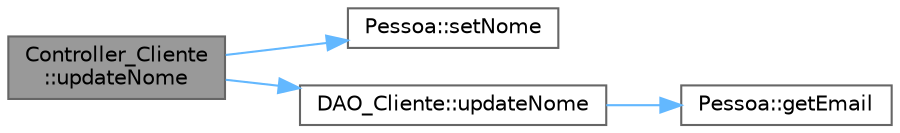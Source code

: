 digraph "Controller_Cliente::updateNome"
{
 // LATEX_PDF_SIZE
  bgcolor="transparent";
  edge [fontname=Helvetica,fontsize=10,labelfontname=Helvetica,labelfontsize=10];
  node [fontname=Helvetica,fontsize=10,shape=box,height=0.2,width=0.4];
  rankdir="LR";
  Node1 [id="Node000001",label="Controller_Cliente\l::updateNome",height=0.2,width=0.4,color="gray40", fillcolor="grey60", style="filled", fontcolor="black",tooltip="Atualiza o nome do cliente."];
  Node1 -> Node2 [id="edge1_Node000001_Node000002",color="steelblue1",style="solid",tooltip=" "];
  Node2 [id="Node000002",label="Pessoa::setNome",height=0.2,width=0.4,color="grey40", fillcolor="white", style="filled",URL="$class_pessoa.html#a0f2d596992b4821f677030eeedc04417",tooltip=" "];
  Node1 -> Node3 [id="edge2_Node000001_Node000003",color="steelblue1",style="solid",tooltip=" "];
  Node3 [id="Node000003",label="DAO_Cliente::updateNome",height=0.2,width=0.4,color="grey40", fillcolor="white", style="filled",URL="$class_d_a_o___cliente.html#ac254f6fd1d20c3128a4d3ccee79fa806",tooltip="Atualiza o nome do cliente."];
  Node3 -> Node4 [id="edge3_Node000003_Node000004",color="steelblue1",style="solid",tooltip=" "];
  Node4 [id="Node000004",label="Pessoa::getEmail",height=0.2,width=0.4,color="grey40", fillcolor="white", style="filled",URL="$class_pessoa.html#a0fe937f9358dd92f73441c3288e46500",tooltip=" "];
}
